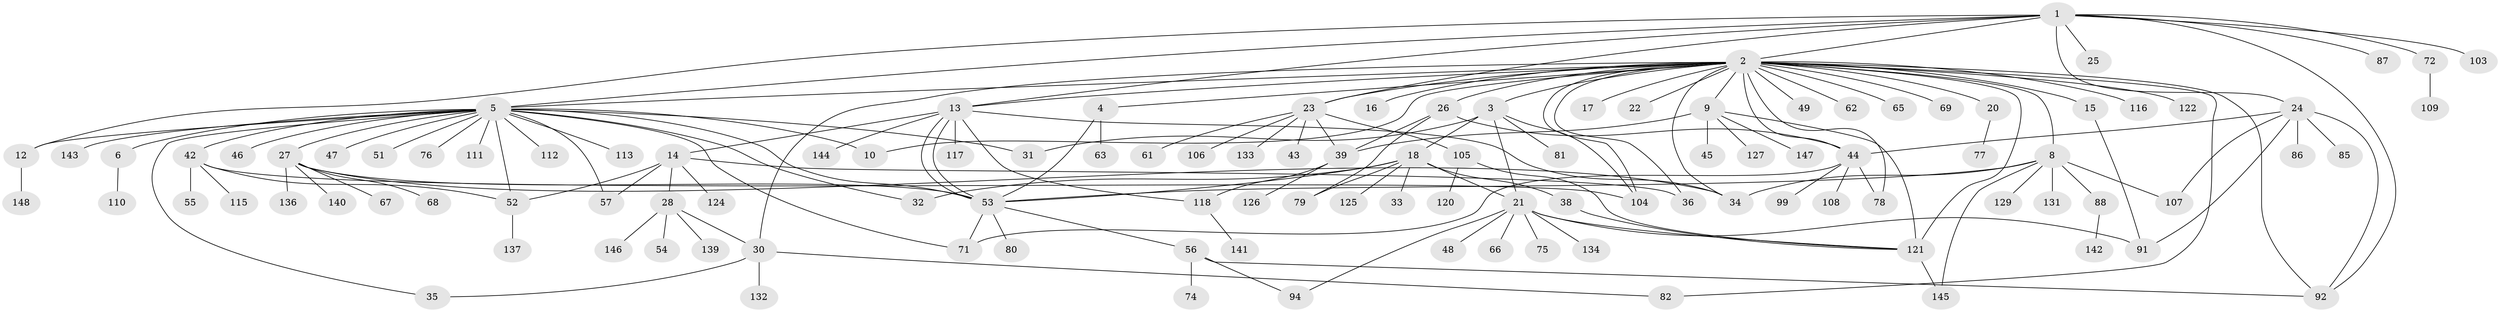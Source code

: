 // Generated by graph-tools (version 1.1) at 2025/51/02/27/25 19:51:54]
// undirected, 115 vertices, 161 edges
graph export_dot {
graph [start="1"]
  node [color=gray90,style=filled];
  1 [super="+19"];
  2 [super="+83"];
  3 [super="+7"];
  4 [super="+96"];
  5 [super="+11"];
  6;
  8 [super="+60"];
  9;
  10;
  12 [super="+70"];
  13 [super="+128"];
  14;
  15;
  16 [super="+50"];
  17;
  18 [super="+100"];
  20 [super="+98"];
  21 [super="+29"];
  22;
  23;
  24 [super="+58"];
  25;
  26 [super="+40"];
  27 [super="+114"];
  28;
  30 [super="+101"];
  31;
  32;
  33 [super="+135"];
  34 [super="+37"];
  35;
  36 [super="+41"];
  38 [super="+138"];
  39 [super="+119"];
  42;
  43;
  44 [super="+89"];
  45;
  46;
  47;
  48;
  49;
  51;
  52 [super="+84"];
  53 [super="+97"];
  54 [super="+59"];
  55;
  56 [super="+64"];
  57;
  61 [super="+95"];
  62;
  63;
  65;
  66;
  67;
  68;
  69;
  71 [super="+73"];
  72;
  74;
  75;
  76;
  77;
  78;
  79;
  80;
  81;
  82 [super="+90"];
  85;
  86;
  87;
  88;
  91 [super="+93"];
  92 [super="+102"];
  94;
  99;
  103;
  104 [super="+123"];
  105;
  106;
  107;
  108;
  109;
  110;
  111;
  112;
  113;
  115;
  116;
  117;
  118;
  120;
  121 [super="+130"];
  122;
  124;
  125;
  126;
  127;
  129;
  131;
  132;
  133;
  134;
  136;
  137;
  139;
  140;
  141;
  142;
  143;
  144;
  145;
  146;
  147;
  148;
  1 -- 2;
  1 -- 5;
  1 -- 12;
  1 -- 23;
  1 -- 24;
  1 -- 25;
  1 -- 72;
  1 -- 87;
  1 -- 92;
  1 -- 13;
  1 -- 103;
  2 -- 3;
  2 -- 4;
  2 -- 5;
  2 -- 8;
  2 -- 9;
  2 -- 10;
  2 -- 13;
  2 -- 15;
  2 -- 16;
  2 -- 17;
  2 -- 20;
  2 -- 22;
  2 -- 23;
  2 -- 26;
  2 -- 30;
  2 -- 34;
  2 -- 44;
  2 -- 49;
  2 -- 62;
  2 -- 65;
  2 -- 69;
  2 -- 78;
  2 -- 82;
  2 -- 92;
  2 -- 104;
  2 -- 116;
  2 -- 121 [weight=2];
  2 -- 122;
  2 -- 36;
  3 -- 18;
  3 -- 31;
  3 -- 81;
  3 -- 104;
  3 -- 21;
  4 -- 63;
  4 -- 53;
  5 -- 6;
  5 -- 10;
  5 -- 12;
  5 -- 27;
  5 -- 31;
  5 -- 35;
  5 -- 42;
  5 -- 46;
  5 -- 47;
  5 -- 51;
  5 -- 53;
  5 -- 57;
  5 -- 71;
  5 -- 76;
  5 -- 112;
  5 -- 113;
  5 -- 143;
  5 -- 32;
  5 -- 111;
  5 -- 52;
  6 -- 110;
  8 -- 34;
  8 -- 53;
  8 -- 88;
  8 -- 107;
  8 -- 129;
  8 -- 145;
  8 -- 131;
  9 -- 39;
  9 -- 45;
  9 -- 127;
  9 -- 147;
  9 -- 121;
  12 -- 148;
  13 -- 14;
  13 -- 53;
  13 -- 53;
  13 -- 117;
  13 -- 118;
  13 -- 144;
  13 -- 34;
  14 -- 28;
  14 -- 36;
  14 -- 57;
  14 -- 124;
  14 -- 52;
  15 -- 91;
  18 -- 21;
  18 -- 32;
  18 -- 33;
  18 -- 38;
  18 -- 53;
  18 -- 79;
  18 -- 125;
  20 -- 77;
  21 -- 66;
  21 -- 134;
  21 -- 75;
  21 -- 48;
  21 -- 121;
  21 -- 91;
  21 -- 94;
  23 -- 39;
  23 -- 43;
  23 -- 61;
  23 -- 105;
  23 -- 106;
  23 -- 133;
  24 -- 44;
  24 -- 85;
  24 -- 86;
  24 -- 91;
  24 -- 107;
  24 -- 92;
  26 -- 44;
  26 -- 79;
  26 -- 39;
  27 -- 53;
  27 -- 67;
  27 -- 68;
  27 -- 136;
  27 -- 140;
  27 -- 34;
  28 -- 30;
  28 -- 54;
  28 -- 139;
  28 -- 146;
  30 -- 35;
  30 -- 132;
  30 -- 82;
  38 -- 121;
  39 -- 126;
  39 -- 118;
  42 -- 52;
  42 -- 55;
  42 -- 104;
  42 -- 115;
  44 -- 78;
  44 -- 99;
  44 -- 108;
  44 -- 71;
  52 -- 137;
  53 -- 56;
  53 -- 71;
  53 -- 80;
  56 -- 94;
  56 -- 74;
  56 -- 92;
  72 -- 109;
  88 -- 142;
  105 -- 120;
  105 -- 121;
  118 -- 141;
  121 -- 145;
}
